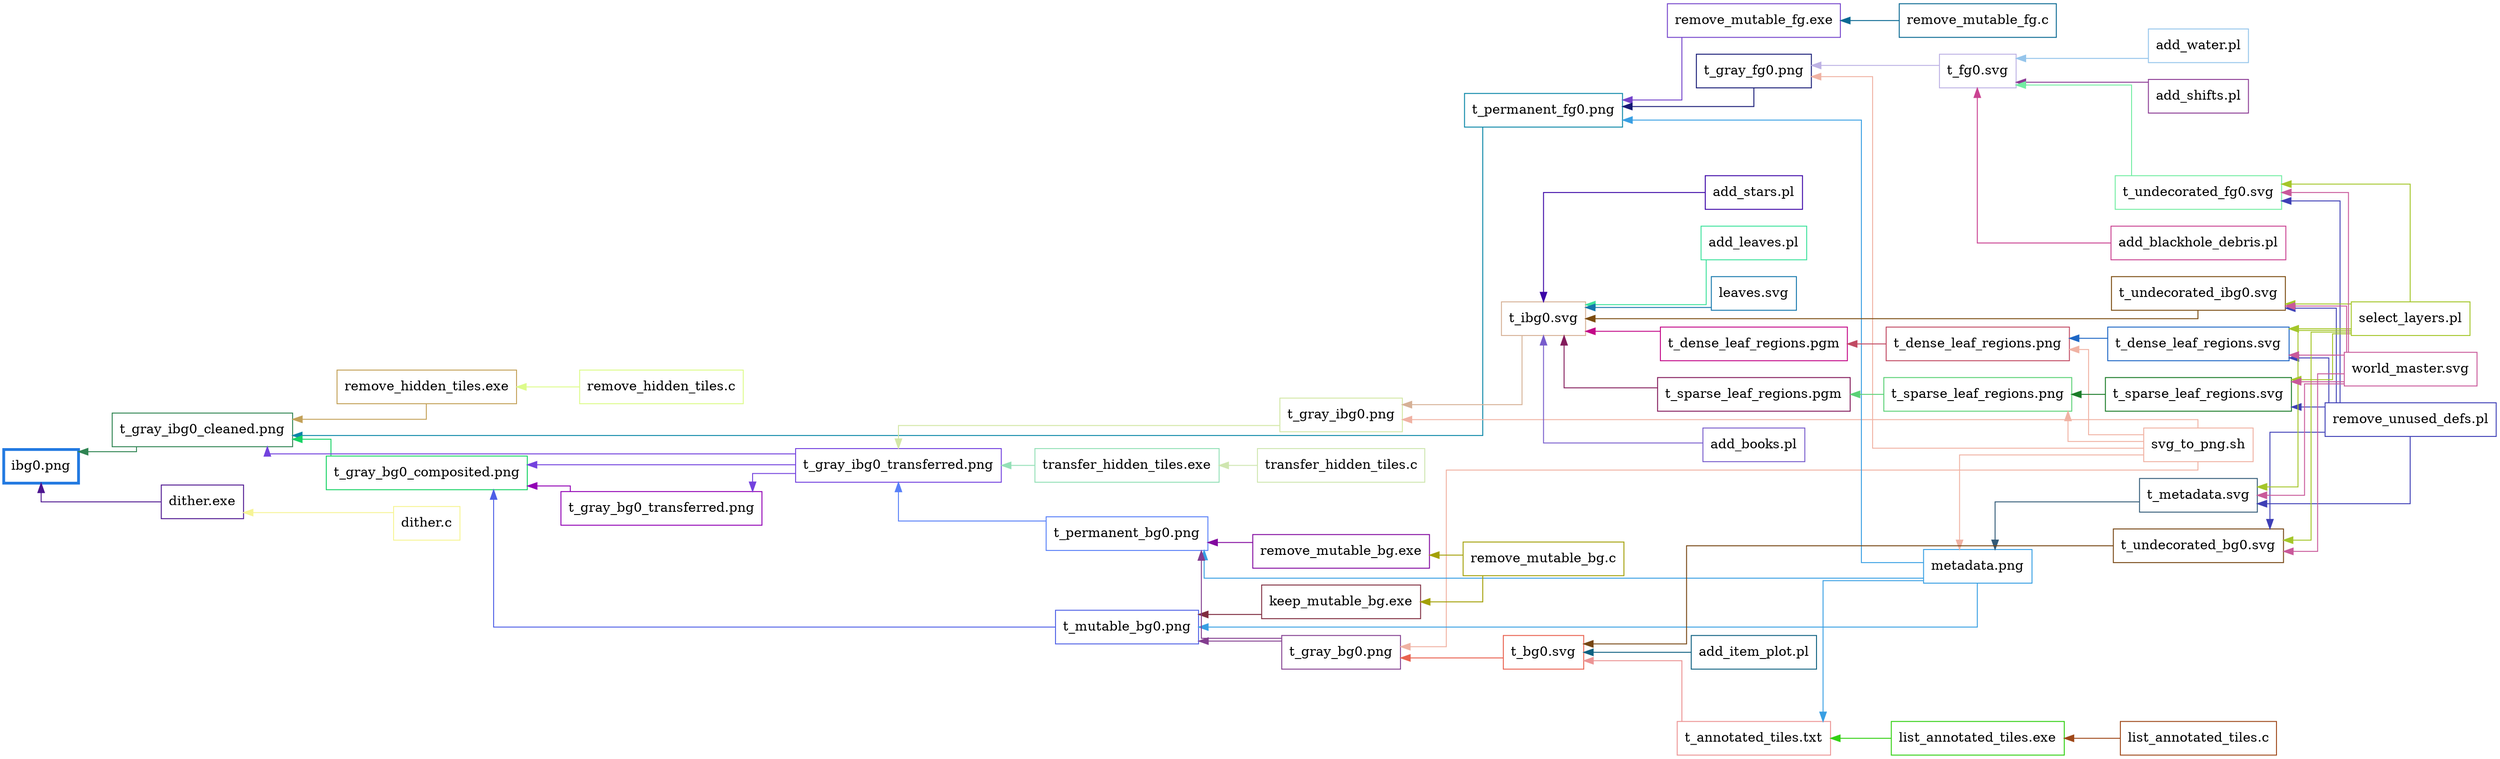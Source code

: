 digraph G {
	node [shape=box,style=filled]
	rankdir = RL
	splines = ortho
	tooltip = "Build target = ibg0.png"
	n61 [label="ibg0.png",penwidth=3,tooltip="./dither.exe t_gray_ibg0_cleaned.png ibg0.png",fillcolor=white,color="#237ae1"]
	n77 [label="t_gray_ibg0_cleaned.png",tooltip="./remove_hidden_tiles.exe t_permanent_fg0.png t_gray_ibg0_transferred.png t_gray_ibg0_cleaned.png",fillcolor=white,color="#2f8452"]
	n92 [label="remove_hidden_tiles.exe",tooltip="gcc -march=native -O3 -Wall -Wextra -pedantic remove_hidden_tiles.c -lpng -o remove_hidden_tiles.exe",fillcolor=white,color="#c3a159"]
	n188 [label="remove_hidden_tiles.c",tooltip="remove_hidden_tiles.c\n(no actions)",fillcolor=white,color="#ddfb8b"]
	n91 [label="t_permanent_fg0.png",tooltip="./remove_mutable_fg.exe metadata.png t_gray_fg0.png t_permanent_fg0.png",fillcolor=white,color="#0986a7"]
	n117 [label="remove_mutable_fg.exe",tooltip="gcc -march=native -O3 -Wall -Wextra -pedantic remove_mutable_fg.c -lpng -o remove_mutable_fg.exe",fillcolor=white,color="#7444cb"]
	n187 [label="remove_mutable_fg.c",tooltip="remove_mutable_fg.c\n(no actions)",fillcolor=white,color="#0a6992"]
	n85 [label="t_gray_fg0.png",tooltip="./svg_to_png.sh t_fg0.svg t_gray_fg0.png",fillcolor=white,color="#151975"]
	n126 [label="t_fg0.svg",tooltip="perl add_shifts.pl t_undecorated_fg0.svg 0 | perl add_water.pl - 0 | perl add_blackhole_debris.pl - 0 > t_fg0.svg",fillcolor=white,color="#bdb2e4"]
	n161 [label="add_blackhole_debris.pl",tooltip="add_blackhole_debris.pl\n(no actions)",fillcolor=white,color="#ca4392"]
	n160 [label="add_water.pl",tooltip="add_water.pl\n(no actions)",fillcolor=white,color="#95c5eb"]
	n159 [label="add_shifts.pl",tooltip="add_shifts.pl\n(no actions)",fillcolor=white,color="#8b3a94"]
	n158 [label="t_undecorated_fg0.svg",tooltip="perl select_layers.pl '^FG (common|frame0)' t_gray_fg0.png world_master.svg | perl remove_unused_defs.pl > t_undecorated_fg0.svg",fillcolor=white,color="#72eda2"]
	n60 [label="remove_unused_defs.pl",tooltip="remove_unused_defs.pl\n(no actions)",fillcolor=white,color="#3e3fb6"]
	n59 [label="select_layers.pl",tooltip="select_layers.pl\n(no actions)",fillcolor=white,color="#a4c629"]
	n58 [label="world_master.svg",tooltip="world_master.svg\n(no actions)",fillcolor=white,color="#c9599a"]
	n74 [label="svg_to_png.sh",tooltip="svg_to_png.sh\n(no actions)",fillcolor=white,color="#f0b2a3"]
	n69 [label="metadata.png",tooltip="./svg_to_png.sh t_metadata.svg metadata.png",fillcolor=white,color="#389fe3"]
	n173 [label="t_metadata.svg",tooltip="perl select_layers.pl '^Metadata' metadata.png world_master.svg | perl remove_unused_defs.pl > t_metadata.svg",fillcolor=white,color="#335b78"]
	n90 [label="t_gray_bg0_composited.png",tooltip="magick t_gray_bg0_transferred.png t_mutable_bg0.png -composite t_gray_bg0_composited.png",fillcolor=white,color="#17d365"]
	n103 [label="t_mutable_bg0.png",tooltip="./keep_mutable_bg.exe metadata.png t_gray_bg0.png t_mutable_bg0.png",fillcolor=white,color="#4e5fe6"]
	n115 [label="keep_mutable_bg.exe",tooltip="gcc -march=native -O3 -Wall -Wextra -pedantic -DINVERT_TILE_SELECTION remove_mutable_bg.c -lpng -o keep_mutable_bg.exe",fillcolor=white,color="#7f2c3f"]
	n186 [label="remove_mutable_bg.c",tooltip="remove_mutable_bg.c\n(no actions)",fillcolor=white,color="#a3a007"]
	n44 [label="t_gray_bg0.png",tooltip="./svg_to_png.sh t_bg0.svg t_gray_bg0.png",fillcolor=white,color="#833d8f"]
	n122 [label="t_bg0.svg",tooltip="perl add_item_plot.pl t_undecorated_bg0.svg t_annotated_tiles.txt 0 > t_bg0.svg",fillcolor=white,color="#e96250"]
	n150 [label="t_annotated_tiles.txt",tooltip="./list_annotated_tiles.exe metadata.png > t_annotated_tiles.txt",fillcolor=white,color="#ec9494"]
	n176 [label="list_annotated_tiles.exe",tooltip="gcc -march=native -O3 -Wall -Wextra -pedantic list_annotated_tiles.c -lpng -o list_annotated_tiles.exe",fillcolor=white,color="#33d013"]
	n196 [label="list_annotated_tiles.c",tooltip="list_annotated_tiles.c\n(no actions)",fillcolor=white,color="#9f4819"]
	n149 [label="add_item_plot.pl",tooltip="add_item_plot.pl\n(no actions)",fillcolor=white,color="#0f6181"]
	n148 [label="t_undecorated_bg0.svg",tooltip="perl select_layers.pl '^BG (common|frame0)' t_gray_bg0.png world_master.svg | perl remove_unused_defs.pl > t_undecorated_bg0.svg",fillcolor=white,color="#764613"]
	n102 [label="t_gray_bg0_transferred.png",tooltip="t_gray_bg0_transferred.png\n(no actions)",fillcolor=white,color="#9202b5"]
	n89 [label="t_gray_ibg0_transferred.png",tooltip="./transfer_hidden_tiles.exe t_permanent_bg0.png t_gray_ibg0.png t_gray_bg0_transferred.png t_gray_ibg0_transferred.png",fillcolor=white,color="#7342de"]
	n111 [label="transfer_hidden_tiles.exe",tooltip="gcc -march=native -O3 -Wall -Wextra -pedantic transfer_hidden_tiles.c -lpng -o transfer_hidden_tiles.exe",fillcolor=white,color="#94e0b7"]
	n189 [label="transfer_hidden_tiles.c",tooltip="transfer_hidden_tiles.c\n(no actions)",fillcolor=white,color="#cfe6b0"]
	n110 [label="t_permanent_bg0.png",tooltip="./remove_mutable_bg.exe metadata.png t_gray_bg0.png t_permanent_bg0.png",fillcolor=white,color="#5880f8"]
	n116 [label="remove_mutable_bg.exe",tooltip="gcc -march=native -O3 -Wall -Wextra -pedantic remove_mutable_bg.c -lpng -o remove_mutable_bg.exe",fillcolor=white,color="#82089f"]
	n43 [label="t_gray_ibg0.png",tooltip="./svg_to_png.sh t_ibg0.svg t_gray_ibg0.png",fillcolor=white,color="#d3e7a6"]
	n118 [label="t_ibg0.svg",tooltip="perl add_stars.pl t_undecorated_ibg0.svg 0 | perl add_leaves.pl leaves.svg - t_dense_leaf_regions.pgm 0.5 0 | perl add_leaves.pl leaves.svg - t_sparse_leaf_regions.pgm 1 0 | perl add_books.pl - > t_ibg0.svg",fillcolor=white,color="#d6b196"]
	n136 [label="add_books.pl",tooltip="add_books.pl\n(no actions)",fillcolor=white,color="#775ccc"]
	n135 [label="add_stars.pl",tooltip="add_stars.pl\n(no actions)",fillcolor=white,color="#3c06a7"]
	n134 [label="add_leaves.pl",tooltip="add_leaves.pl\n(no actions)",fillcolor=white,color="#3ee29d"]
	n133 [label="t_dense_leaf_regions.pgm",tooltip="convert -size 9600x6400 'xc:#000000' t_dense_leaf_regions.png -composite -colorspace Gray -depth 8 -color-threshold 'gray(1%)-gray(100%)' t_dense_leaf_regions.pgm",fillcolor=white,color="#c30887"]
	n171 [label="t_dense_leaf_regions.png",tooltip="./svg_to_png.sh t_dense_leaf_regions.svg t_dense_leaf_regions.png",fillcolor=white,color="#c14a63"]
	n172 [label="t_dense_leaf_regions.svg",tooltip="perl select_layers.pl 'dense leaf regions' t_dense_leaf_regions.png world_master.svg | perl remove_unused_defs.pl > t_dense_leaf_regions.svg",fillcolor=white,color="#1e67c5"]
	n132 [label="t_sparse_leaf_regions.pgm",tooltip="convert -size 9600x6400 'xc:#000000' t_sparse_leaf_regions.png -composite -colorspace Gray -depth 8 -color-threshold 'gray(1%)-gray(100%)' t_sparse_leaf_regions.pgm",fillcolor=white,color="#831b5b"]
	n169 [label="t_sparse_leaf_regions.png",tooltip="./svg_to_png.sh t_sparse_leaf_regions.svg t_sparse_leaf_regions.png",fillcolor=white,color="#5bd176"]
	n170 [label="t_sparse_leaf_regions.svg",tooltip="perl select_layers.pl 'sparse leaf regions' t_sparse_leaf_regions.png world_master.svg | perl remove_unused_defs.pl > t_sparse_leaf_regions.svg",fillcolor=white,color="#1b7c28"]
	n131 [label="leaves.svg",tooltip="leaves.svg\n(no actions)",fillcolor=white,color="#1577ac"]
	n130 [label="t_undecorated_ibg0.svg",tooltip="perl select_layers.pl '^IBG (common|frame0)' t_gray_ibg0.png world_master.svg | perl remove_unused_defs.pl > t_undecorated_ibg0.svg",fillcolor=white,color="#7a4b0f"]
	n45 [label="dither.exe",tooltip="gcc -march=native -O3 -Wall -Wextra -pedantic dither.c -lpng -o dither.exe",fillcolor=white,color="#4d1590"]
	n183 [label="dither.c",tooltip="dither.c\n(no actions)",fillcolor=white,color="#f6f496"]
	n45 -> n61 [color="#4d1590",edgetooltip="ibg0.png : dither.exe"]
	n77 -> n61 [color="#2f8452",edgetooltip="ibg0.png : t_gray_ibg0_cleaned.png"]
	n89 -> n77 [color="#7342de",edgetooltip="t_gray_ibg0_cleaned.png : t_gray_ibg0_transferred.png"]
	n90 -> n77 [color="#17d365",edgetooltip="t_gray_ibg0_cleaned.png : t_gray_bg0_composited.png"]
	n91 -> n77 [color="#0986a7",edgetooltip="t_gray_ibg0_cleaned.png : t_permanent_fg0.png"]
	n92 -> n77 [color="#c3a159",edgetooltip="t_gray_ibg0_cleaned.png : remove_hidden_tiles.exe"]
	n188 -> n92 [color="#ddfb8b",edgetooltip="remove_hidden_tiles.exe : remove_hidden_tiles.c"]
	n69 -> n91 [color="#389fe3",edgetooltip="t_permanent_fg0.png : metadata.png"]
	n85 -> n91 [color="#151975",edgetooltip="t_permanent_fg0.png : t_gray_fg0.png"]
	n117 -> n91 [color="#7444cb",edgetooltip="t_permanent_fg0.png : remove_mutable_fg.exe"]
	n187 -> n117 [color="#0a6992",edgetooltip="remove_mutable_fg.exe : remove_mutable_fg.c"]
	n74 -> n85 [color="#f0b2a3",edgetooltip="t_gray_fg0.png : svg_to_png.sh"]
	n126 -> n85 [color="#bdb2e4",edgetooltip="t_gray_fg0.png : t_fg0.svg"]
	n158 -> n126 [color="#72eda2",edgetooltip="t_fg0.svg : t_undecorated_fg0.svg"]
	n159 -> n126 [color="#8b3a94",edgetooltip="t_fg0.svg : add_shifts.pl"]
	n160 -> n126 [color="#95c5eb",edgetooltip="t_fg0.svg : add_water.pl"]
	n161 -> n126 [color="#ca4392",edgetooltip="t_fg0.svg : add_blackhole_debris.pl"]
	n58 -> n158 [color="#c9599a",edgetooltip="t_undecorated_fg0.svg : world_master.svg"]
	n59 -> n158 [color="#a4c629",edgetooltip="t_undecorated_fg0.svg : select_layers.pl"]
	n60 -> n158 [color="#3e3fb6",edgetooltip="t_undecorated_fg0.svg : remove_unused_defs.pl"]
	n74 -> n69 [color="#f0b2a3",edgetooltip="metadata.png : svg_to_png.sh"]
	n173 -> n69 [color="#335b78",edgetooltip="metadata.png : t_metadata.svg"]
	n58 -> n173 [color="#c9599a",edgetooltip="t_metadata.svg : world_master.svg"]
	n59 -> n173 [color="#a4c629",edgetooltip="t_metadata.svg : select_layers.pl"]
	n60 -> n173 [color="#3e3fb6",edgetooltip="t_metadata.svg : remove_unused_defs.pl"]
	n89 -> n90 [color="#7342de",edgetooltip="t_gray_bg0_composited.png : t_gray_ibg0_transferred.png"]
	n102 -> n90 [color="#9202b5",edgetooltip="t_gray_bg0_composited.png : t_gray_bg0_transferred.png"]
	n103 -> n90 [color="#4e5fe6",edgetooltip="t_gray_bg0_composited.png : t_mutable_bg0.png"]
	n44 -> n103 [color="#833d8f",edgetooltip="t_mutable_bg0.png : t_gray_bg0.png"]
	n69 -> n103 [color="#389fe3",edgetooltip="t_mutable_bg0.png : metadata.png"]
	n115 -> n103 [color="#7f2c3f",edgetooltip="t_mutable_bg0.png : keep_mutable_bg.exe"]
	n186 -> n115 [color="#a3a007",edgetooltip="keep_mutable_bg.exe : remove_mutable_bg.c"]
	n74 -> n44 [color="#f0b2a3",edgetooltip="t_gray_bg0.png : svg_to_png.sh"]
	n122 -> n44 [color="#e96250",edgetooltip="t_gray_bg0.png : t_bg0.svg"]
	n148 -> n122 [color="#764613",edgetooltip="t_bg0.svg : t_undecorated_bg0.svg"]
	n149 -> n122 [color="#0f6181",edgetooltip="t_bg0.svg : add_item_plot.pl"]
	n150 -> n122 [color="#ec9494",edgetooltip="t_bg0.svg : t_annotated_tiles.txt"]
	n69 -> n150 [color="#389fe3",edgetooltip="t_annotated_tiles.txt : metadata.png"]
	n176 -> n150 [color="#33d013",edgetooltip="t_annotated_tiles.txt : list_annotated_tiles.exe"]
	n196 -> n176 [color="#9f4819",edgetooltip="list_annotated_tiles.exe : list_annotated_tiles.c"]
	n58 -> n148 [color="#c9599a",edgetooltip="t_undecorated_bg0.svg : world_master.svg"]
	n59 -> n148 [color="#a4c629",edgetooltip="t_undecorated_bg0.svg : select_layers.pl"]
	n60 -> n148 [color="#3e3fb6",edgetooltip="t_undecorated_bg0.svg : remove_unused_defs.pl"]
	n89 -> n102 [color="#7342de",edgetooltip="t_gray_bg0_transferred.png : t_gray_ibg0_transferred.png"]
	n43 -> n89 [color="#d3e7a6",edgetooltip="t_gray_ibg0_transferred.png : t_gray_ibg0.png"]
	n110 -> n89 [color="#5880f8",edgetooltip="t_gray_ibg0_transferred.png : t_permanent_bg0.png"]
	n111 -> n89 [color="#94e0b7",edgetooltip="t_gray_ibg0_transferred.png : transfer_hidden_tiles.exe"]
	n189 -> n111 [color="#cfe6b0",edgetooltip="transfer_hidden_tiles.exe : transfer_hidden_tiles.c"]
	n44 -> n110 [color="#833d8f",edgetooltip="t_permanent_bg0.png : t_gray_bg0.png"]
	n69 -> n110 [color="#389fe3",edgetooltip="t_permanent_bg0.png : metadata.png"]
	n116 -> n110 [color="#82089f",edgetooltip="t_permanent_bg0.png : remove_mutable_bg.exe"]
	n186 -> n116 [color="#a3a007",edgetooltip="remove_mutable_bg.exe : remove_mutable_bg.c"]
	n74 -> n43 [color="#f0b2a3",edgetooltip="t_gray_ibg0.png : svg_to_png.sh"]
	n118 -> n43 [color="#d6b196",edgetooltip="t_gray_ibg0.png : t_ibg0.svg"]
	n130 -> n118 [color="#7a4b0f",edgetooltip="t_ibg0.svg : t_undecorated_ibg0.svg"]
	n131 -> n118 [color="#1577ac",edgetooltip="t_ibg0.svg : leaves.svg"]
	n132 -> n118 [color="#831b5b",edgetooltip="t_ibg0.svg : t_sparse_leaf_regions.pgm"]
	n133 -> n118 [color="#c30887",edgetooltip="t_ibg0.svg : t_dense_leaf_regions.pgm"]
	n134 -> n118 [color="#3ee29d",edgetooltip="t_ibg0.svg : add_leaves.pl"]
	n135 -> n118 [color="#3c06a7",edgetooltip="t_ibg0.svg : add_stars.pl"]
	n136 -> n118 [color="#775ccc",edgetooltip="t_ibg0.svg : add_books.pl"]
	n171 -> n133 [color="#c14a63",edgetooltip="t_dense_leaf_regions.pgm : t_dense_leaf_regions.png"]
	n74 -> n171 [color="#f0b2a3",edgetooltip="t_dense_leaf_regions.png : svg_to_png.sh"]
	n172 -> n171 [color="#1e67c5",edgetooltip="t_dense_leaf_regions.png : t_dense_leaf_regions.svg"]
	n58 -> n172 [color="#c9599a",edgetooltip="t_dense_leaf_regions.svg : world_master.svg"]
	n59 -> n172 [color="#a4c629",edgetooltip="t_dense_leaf_regions.svg : select_layers.pl"]
	n60 -> n172 [color="#3e3fb6",edgetooltip="t_dense_leaf_regions.svg : remove_unused_defs.pl"]
	n169 -> n132 [color="#5bd176",edgetooltip="t_sparse_leaf_regions.pgm : t_sparse_leaf_regions.png"]
	n74 -> n169 [color="#f0b2a3",edgetooltip="t_sparse_leaf_regions.png : svg_to_png.sh"]
	n170 -> n169 [color="#1b7c28",edgetooltip="t_sparse_leaf_regions.png : t_sparse_leaf_regions.svg"]
	n58 -> n170 [color="#c9599a",edgetooltip="t_sparse_leaf_regions.svg : world_master.svg"]
	n59 -> n170 [color="#a4c629",edgetooltip="t_sparse_leaf_regions.svg : select_layers.pl"]
	n60 -> n170 [color="#3e3fb6",edgetooltip="t_sparse_leaf_regions.svg : remove_unused_defs.pl"]
	n58 -> n130 [color="#c9599a",edgetooltip="t_undecorated_ibg0.svg : world_master.svg"]
	n59 -> n130 [color="#a4c629",edgetooltip="t_undecorated_ibg0.svg : select_layers.pl"]
	n60 -> n130 [color="#3e3fb6",edgetooltip="t_undecorated_ibg0.svg : remove_unused_defs.pl"]
	n183 -> n45 [color="#f6f496",edgetooltip="dither.exe : dither.c"]
}
